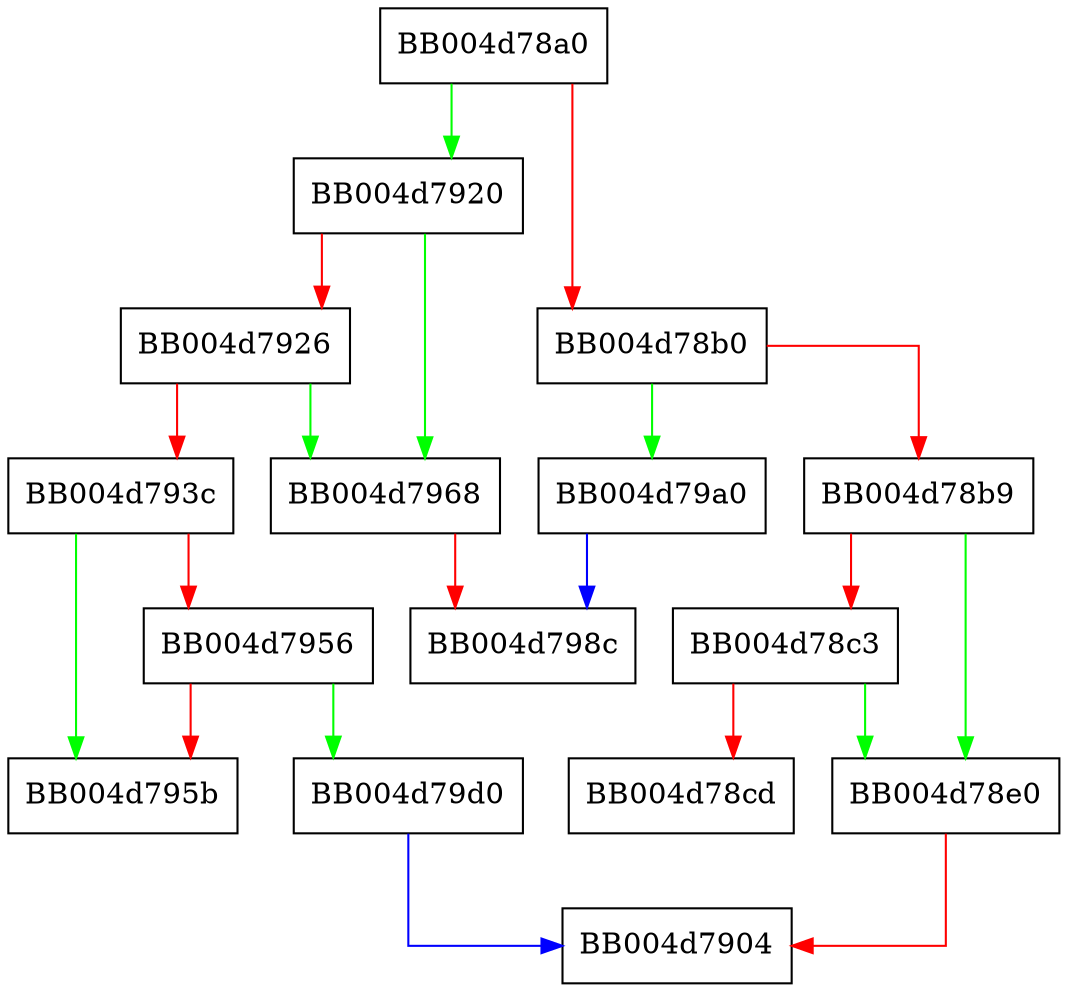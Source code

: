 digraph tls_parse_stoc_early_data {
  node [shape="box"];
  graph [splines=ortho];
  BB004d78a0 -> BB004d7920 [color="green"];
  BB004d78a0 -> BB004d78b0 [color="red"];
  BB004d78b0 -> BB004d79a0 [color="green"];
  BB004d78b0 -> BB004d78b9 [color="red"];
  BB004d78b9 -> BB004d78e0 [color="green"];
  BB004d78b9 -> BB004d78c3 [color="red"];
  BB004d78c3 -> BB004d78e0 [color="green"];
  BB004d78c3 -> BB004d78cd [color="red"];
  BB004d78e0 -> BB004d7904 [color="red"];
  BB004d7920 -> BB004d7968 [color="green"];
  BB004d7920 -> BB004d7926 [color="red"];
  BB004d7926 -> BB004d7968 [color="green"];
  BB004d7926 -> BB004d793c [color="red"];
  BB004d793c -> BB004d795b [color="green"];
  BB004d793c -> BB004d7956 [color="red"];
  BB004d7956 -> BB004d79d0 [color="green"];
  BB004d7956 -> BB004d795b [color="red"];
  BB004d7968 -> BB004d798c [color="red"];
  BB004d79a0 -> BB004d798c [color="blue"];
  BB004d79d0 -> BB004d7904 [color="blue"];
}